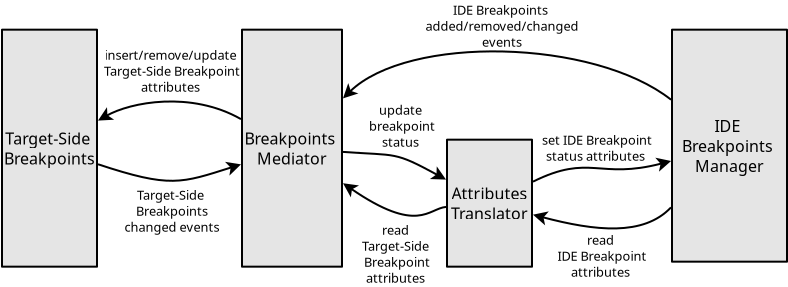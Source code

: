 <?xml version="1.0" encoding="UTF-8"?>
<dia:diagram xmlns:dia="http://www.lysator.liu.se/~alla/dia/">
  <dia:layer name="Background" visible="true">
    <dia:object type="Standard - Box" version="0" id="O0">
      <dia:attribute name="obj_pos">
        <dia:point val="22,13"/>
      </dia:attribute>
      <dia:attribute name="obj_bb">
        <dia:rectangle val="21.95,12.95;27.05,24.9"/>
      </dia:attribute>
      <dia:attribute name="elem_corner">
        <dia:point val="22,13"/>
      </dia:attribute>
      <dia:attribute name="elem_width">
        <dia:real val="5"/>
      </dia:attribute>
      <dia:attribute name="elem_height">
        <dia:real val="11.85"/>
      </dia:attribute>
      <dia:attribute name="inner_color">
        <dia:color val="#e5e5e5"/>
      </dia:attribute>
      <dia:attribute name="show_background">
        <dia:boolean val="true"/>
      </dia:attribute>
      <dia:attribute name="corner_radius">
        <dia:real val="1.175e-38"/>
      </dia:attribute>
    </dia:object>
    <dia:object type="Standard - Box" version="0" id="O1">
      <dia:attribute name="obj_pos">
        <dia:point val="10,13"/>
      </dia:attribute>
      <dia:attribute name="obj_bb">
        <dia:rectangle val="9.95,12.95;14.8,24.9"/>
      </dia:attribute>
      <dia:attribute name="elem_corner">
        <dia:point val="10,13"/>
      </dia:attribute>
      <dia:attribute name="elem_width">
        <dia:real val="4.75"/>
      </dia:attribute>
      <dia:attribute name="elem_height">
        <dia:real val="11.85"/>
      </dia:attribute>
      <dia:attribute name="inner_color">
        <dia:color val="#e5e5e5"/>
      </dia:attribute>
      <dia:attribute name="show_background">
        <dia:boolean val="true"/>
      </dia:attribute>
      <dia:attribute name="corner_radius">
        <dia:real val="1.175e-38"/>
      </dia:attribute>
    </dia:object>
    <dia:object type="Standard - Text" version="1" id="O2">
      <dia:attribute name="obj_pos">
        <dia:point val="12.375,18.925"/>
      </dia:attribute>
      <dia:attribute name="obj_bb">
        <dia:rectangle val="10.203,17.839;14.547,20.011"/>
      </dia:attribute>
      <dia:attribute name="text">
        <dia:composite type="text">
          <dia:attribute name="string">
            <dia:string>#Target-Side 
Breakpoints#</dia:string>
          </dia:attribute>
          <dia:attribute name="font">
            <dia:font family="sans" style="0" name="Helvetica"/>
          </dia:attribute>
          <dia:attribute name="height">
            <dia:real val="1"/>
          </dia:attribute>
          <dia:attribute name="pos">
            <dia:point val="12.375,18.516"/>
          </dia:attribute>
          <dia:attribute name="color">
            <dia:color val="#000000"/>
          </dia:attribute>
          <dia:attribute name="alignment">
            <dia:enum val="1"/>
          </dia:attribute>
        </dia:composite>
      </dia:attribute>
      <dia:attribute name="valign">
        <dia:enum val="2"/>
      </dia:attribute>
      <dia:connections>
        <dia:connection handle="0" to="O1" connection="8"/>
      </dia:connections>
    </dia:object>
    <dia:object type="Standard - Text" version="1" id="O3">
      <dia:attribute name="obj_pos">
        <dia:point val="24.5,18.925"/>
      </dia:attribute>
      <dia:attribute name="obj_bb">
        <dia:rectangle val="22.212,17.839;26.788,20.011"/>
      </dia:attribute>
      <dia:attribute name="text">
        <dia:composite type="text">
          <dia:attribute name="string">
            <dia:string>#Breakpoints 
Mediator#</dia:string>
          </dia:attribute>
          <dia:attribute name="font">
            <dia:font family="sans" style="0" name="Helvetica"/>
          </dia:attribute>
          <dia:attribute name="height">
            <dia:real val="1"/>
          </dia:attribute>
          <dia:attribute name="pos">
            <dia:point val="24.5,18.516"/>
          </dia:attribute>
          <dia:attribute name="color">
            <dia:color val="#000000"/>
          </dia:attribute>
          <dia:attribute name="alignment">
            <dia:enum val="1"/>
          </dia:attribute>
        </dia:composite>
      </dia:attribute>
      <dia:attribute name="valign">
        <dia:enum val="2"/>
      </dia:attribute>
      <dia:connections>
        <dia:connection handle="0" to="O0" connection="8"/>
      </dia:connections>
    </dia:object>
    <dia:object type="Standard - Box" version="0" id="O4">
      <dia:attribute name="obj_pos">
        <dia:point val="32.25,18.5"/>
      </dia:attribute>
      <dia:attribute name="obj_bb">
        <dia:rectangle val="32.2,18.45;36.55,24.9"/>
      </dia:attribute>
      <dia:attribute name="elem_corner">
        <dia:point val="32.25,18.5"/>
      </dia:attribute>
      <dia:attribute name="elem_width">
        <dia:real val="4.25"/>
      </dia:attribute>
      <dia:attribute name="elem_height">
        <dia:real val="6.35"/>
      </dia:attribute>
      <dia:attribute name="inner_color">
        <dia:color val="#e5e5e5"/>
      </dia:attribute>
      <dia:attribute name="show_background">
        <dia:boolean val="true"/>
      </dia:attribute>
      <dia:attribute name="corner_radius">
        <dia:real val="1.175e-38"/>
      </dia:attribute>
    </dia:object>
    <dia:object type="Standard - Text" version="1" id="O5">
      <dia:attribute name="obj_pos">
        <dia:point val="34.375,21.675"/>
      </dia:attribute>
      <dia:attribute name="obj_bb">
        <dia:rectangle val="32.57,20.589;36.18,22.761"/>
      </dia:attribute>
      <dia:attribute name="text">
        <dia:composite type="text">
          <dia:attribute name="string">
            <dia:string>#Attributes
Translator#</dia:string>
          </dia:attribute>
          <dia:attribute name="font">
            <dia:font family="sans" style="0" name="Helvetica"/>
          </dia:attribute>
          <dia:attribute name="height">
            <dia:real val="1"/>
          </dia:attribute>
          <dia:attribute name="pos">
            <dia:point val="34.375,21.266"/>
          </dia:attribute>
          <dia:attribute name="color">
            <dia:color val="#000000"/>
          </dia:attribute>
          <dia:attribute name="alignment">
            <dia:enum val="1"/>
          </dia:attribute>
        </dia:composite>
      </dia:attribute>
      <dia:attribute name="valign">
        <dia:enum val="2"/>
      </dia:attribute>
      <dia:connections>
        <dia:connection handle="0" to="O4" connection="8"/>
      </dia:connections>
    </dia:object>
    <dia:object type="Standard - Box" version="0" id="O6">
      <dia:attribute name="obj_pos">
        <dia:point val="43.5,13"/>
      </dia:attribute>
      <dia:attribute name="obj_bb">
        <dia:rectangle val="43.45,12.95;49.3,24.65"/>
      </dia:attribute>
      <dia:attribute name="elem_corner">
        <dia:point val="43.5,13"/>
      </dia:attribute>
      <dia:attribute name="elem_width">
        <dia:real val="5.75"/>
      </dia:attribute>
      <dia:attribute name="elem_height">
        <dia:real val="11.6"/>
      </dia:attribute>
      <dia:attribute name="inner_color">
        <dia:color val="#e5e5e5"/>
      </dia:attribute>
      <dia:attribute name="show_background">
        <dia:boolean val="true"/>
      </dia:attribute>
      <dia:attribute name="corner_radius">
        <dia:real val="1.175e-38"/>
      </dia:attribute>
    </dia:object>
    <dia:object type="Standard - Text" version="1" id="O7">
      <dia:attribute name="obj_pos">
        <dia:point val="46.375,18.8"/>
      </dia:attribute>
      <dia:attribute name="obj_bb">
        <dia:rectangle val="44.087,17.214;48.663,20.386"/>
      </dia:attribute>
      <dia:attribute name="text">
        <dia:composite type="text">
          <dia:attribute name="string">
            <dia:string>#IDE 
Breakpoints 
Manager#</dia:string>
          </dia:attribute>
          <dia:attribute name="font">
            <dia:font family="sans" style="0" name="Helvetica"/>
          </dia:attribute>
          <dia:attribute name="height">
            <dia:real val="1"/>
          </dia:attribute>
          <dia:attribute name="pos">
            <dia:point val="46.375,17.891"/>
          </dia:attribute>
          <dia:attribute name="color">
            <dia:color val="#000000"/>
          </dia:attribute>
          <dia:attribute name="alignment">
            <dia:enum val="1"/>
          </dia:attribute>
        </dia:composite>
      </dia:attribute>
      <dia:attribute name="valign">
        <dia:enum val="2"/>
      </dia:attribute>
      <dia:connections>
        <dia:connection handle="0" to="O6" connection="8"/>
      </dia:connections>
    </dia:object>
    <dia:object type="Standard - BezierLine" version="0" id="O8">
      <dia:attribute name="obj_pos">
        <dia:point val="46.375,18.8"/>
      </dia:attribute>
      <dia:attribute name="obj_bb">
        <dia:rectangle val="26.664,14.082;43.522,16.827"/>
      </dia:attribute>
      <dia:attribute name="bez_points">
        <dia:point val="46.375,18.8"/>
        <dia:point val="42.5,15.75"/>
        <dia:point val="27.75,15.75"/>
        <dia:point val="24.5,18.925"/>
      </dia:attribute>
      <dia:attribute name="corner_types">
        <dia:enum val="0"/>
        <dia:enum val="0"/>
      </dia:attribute>
      <dia:attribute name="end_arrow">
        <dia:enum val="22"/>
      </dia:attribute>
      <dia:attribute name="end_arrow_length">
        <dia:real val="0.5"/>
      </dia:attribute>
      <dia:attribute name="end_arrow_width">
        <dia:real val="0.5"/>
      </dia:attribute>
      <dia:connections>
        <dia:connection handle="0" to="O6" connection="8"/>
        <dia:connection handle="3" to="O0" connection="8"/>
      </dia:connections>
    </dia:object>
    <dia:object type="Standard - Text" version="1" id="O9">
      <dia:attribute name="obj_pos">
        <dia:point val="35,12.25"/>
      </dia:attribute>
      <dia:attribute name="obj_bb">
        <dia:rectangle val="31.341,11.69;38.676,14.282"/>
      </dia:attribute>
      <dia:attribute name="text">
        <dia:composite type="text">
          <dia:attribute name="string">
            <dia:string>#IDE Breakpoints 
added/removed/changed
events#</dia:string>
          </dia:attribute>
          <dia:attribute name="font">
            <dia:font family="sans" style="0" name="Helvetica"/>
          </dia:attribute>
          <dia:attribute name="height">
            <dia:real val="0.8"/>
          </dia:attribute>
          <dia:attribute name="pos">
            <dia:point val="35,12.25"/>
          </dia:attribute>
          <dia:attribute name="color">
            <dia:color val="#000000"/>
          </dia:attribute>
          <dia:attribute name="alignment">
            <dia:enum val="1"/>
          </dia:attribute>
        </dia:composite>
      </dia:attribute>
      <dia:attribute name="valign">
        <dia:enum val="3"/>
      </dia:attribute>
    </dia:object>
    <dia:object type="Standard - BezierLine" version="0" id="O10">
      <dia:attribute name="obj_pos">
        <dia:point val="34.375,21.675"/>
      </dia:attribute>
      <dia:attribute name="obj_bb">
        <dia:rectangle val="36.481,19.069;43.63,20.665"/>
      </dia:attribute>
      <dia:attribute name="bez_points">
        <dia:point val="34.375,21.675"/>
        <dia:point val="37.25,20.25"/>
        <dia:point val="42.75,19.75"/>
        <dia:point val="46.375,18.8"/>
      </dia:attribute>
      <dia:attribute name="corner_types">
        <dia:enum val="0"/>
        <dia:enum val="0"/>
      </dia:attribute>
      <dia:attribute name="end_arrow">
        <dia:enum val="22"/>
      </dia:attribute>
      <dia:attribute name="end_arrow_length">
        <dia:real val="0.5"/>
      </dia:attribute>
      <dia:attribute name="end_arrow_width">
        <dia:real val="0.5"/>
      </dia:attribute>
      <dia:connections>
        <dia:connection handle="0" to="O4" connection="8"/>
        <dia:connection handle="3" to="O6" connection="8"/>
      </dia:connections>
    </dia:object>
    <dia:object type="Standard - Text" version="1" id="O11">
      <dia:attribute name="obj_pos">
        <dia:point val="39.75,18.75"/>
      </dia:attribute>
      <dia:attribute name="obj_bb">
        <dia:rectangle val="37.044,18.19;42.473,19.982"/>
      </dia:attribute>
      <dia:attribute name="text">
        <dia:composite type="text">
          <dia:attribute name="string">
            <dia:string>#set IDE Breakpoint
status attributes #</dia:string>
          </dia:attribute>
          <dia:attribute name="font">
            <dia:font family="sans" style="0" name="Helvetica"/>
          </dia:attribute>
          <dia:attribute name="height">
            <dia:real val="0.8"/>
          </dia:attribute>
          <dia:attribute name="pos">
            <dia:point val="39.75,18.75"/>
          </dia:attribute>
          <dia:attribute name="color">
            <dia:color val="#000000"/>
          </dia:attribute>
          <dia:attribute name="alignment">
            <dia:enum val="1"/>
          </dia:attribute>
        </dia:composite>
      </dia:attribute>
      <dia:attribute name="valign">
        <dia:enum val="3"/>
      </dia:attribute>
    </dia:object>
    <dia:object type="Standard - BezierLine" version="0" id="O12">
      <dia:attribute name="obj_pos">
        <dia:point val="24.5,18.925"/>
      </dia:attribute>
      <dia:attribute name="obj_bb">
        <dia:rectangle val="26.995,19.057;32.483,20.958"/>
      </dia:attribute>
      <dia:attribute name="bez_points">
        <dia:point val="24.5,18.925"/>
        <dia:point val="27.25,19.125"/>
        <dia:point val="31.75,20.25"/>
        <dia:point val="34.375,21.675"/>
      </dia:attribute>
      <dia:attribute name="corner_types">
        <dia:enum val="0"/>
        <dia:enum val="0"/>
      </dia:attribute>
      <dia:attribute name="end_arrow">
        <dia:enum val="22"/>
      </dia:attribute>
      <dia:attribute name="end_arrow_length">
        <dia:real val="0.5"/>
      </dia:attribute>
      <dia:attribute name="end_arrow_width">
        <dia:real val="0.5"/>
      </dia:attribute>
      <dia:connections>
        <dia:connection handle="0" to="O0" connection="8"/>
        <dia:connection handle="3" to="O4" connection="8"/>
      </dia:connections>
    </dia:object>
    <dia:object type="Standard - Text" version="1" id="O13">
      <dia:attribute name="obj_pos">
        <dia:point val="30,17.25"/>
      </dia:attribute>
      <dia:attribute name="obj_bb">
        <dia:rectangle val="28.431,16.69;31.586,19.282"/>
      </dia:attribute>
      <dia:attribute name="text">
        <dia:composite type="text">
          <dia:attribute name="string">
            <dia:string>#update 
breakpoint
status #</dia:string>
          </dia:attribute>
          <dia:attribute name="font">
            <dia:font family="sans" style="0" name="Helvetica"/>
          </dia:attribute>
          <dia:attribute name="height">
            <dia:real val="0.8"/>
          </dia:attribute>
          <dia:attribute name="pos">
            <dia:point val="30,17.25"/>
          </dia:attribute>
          <dia:attribute name="color">
            <dia:color val="#000000"/>
          </dia:attribute>
          <dia:attribute name="alignment">
            <dia:enum val="1"/>
          </dia:attribute>
        </dia:composite>
      </dia:attribute>
      <dia:attribute name="valign">
        <dia:enum val="3"/>
      </dia:attribute>
    </dia:object>
    <dia:object type="Standard - BezierLine" version="0" id="O14">
      <dia:attribute name="obj_pos">
        <dia:point val="46.375,18.8"/>
      </dia:attribute>
      <dia:attribute name="obj_bb">
        <dia:rectangle val="36.373,21.753;43.52,22.971"/>
      </dia:attribute>
      <dia:attribute name="bez_points">
        <dia:point val="46.375,18.8"/>
        <dia:point val="45,20.25"/>
        <dia:point val="37.5,22.5"/>
        <dia:point val="34.375,21.675"/>
      </dia:attribute>
      <dia:attribute name="corner_types">
        <dia:enum val="0"/>
        <dia:enum val="0"/>
      </dia:attribute>
      <dia:attribute name="end_arrow">
        <dia:enum val="22"/>
      </dia:attribute>
      <dia:attribute name="end_arrow_length">
        <dia:real val="0.5"/>
      </dia:attribute>
      <dia:attribute name="end_arrow_width">
        <dia:real val="0.5"/>
      </dia:attribute>
      <dia:connections>
        <dia:connection handle="0" to="O6" connection="8"/>
        <dia:connection handle="3" to="O4" connection="8"/>
      </dia:connections>
    </dia:object>
    <dia:object type="Standard - Text" version="1" id="O15">
      <dia:attribute name="obj_pos">
        <dia:point val="40,23.75"/>
      </dia:attribute>
      <dia:attribute name="obj_bb">
        <dia:rectangle val="37.83,23.19;42.187,25.782"/>
      </dia:attribute>
      <dia:attribute name="text">
        <dia:composite type="text">
          <dia:attribute name="string">
            <dia:string>#read 
IDE Breakpoint
attributes #</dia:string>
          </dia:attribute>
          <dia:attribute name="font">
            <dia:font family="sans" style="0" name="Helvetica"/>
          </dia:attribute>
          <dia:attribute name="height">
            <dia:real val="0.8"/>
          </dia:attribute>
          <dia:attribute name="pos">
            <dia:point val="40,23.75"/>
          </dia:attribute>
          <dia:attribute name="color">
            <dia:color val="#000000"/>
          </dia:attribute>
          <dia:attribute name="alignment">
            <dia:enum val="1"/>
          </dia:attribute>
        </dia:composite>
      </dia:attribute>
      <dia:attribute name="valign">
        <dia:enum val="3"/>
      </dia:attribute>
    </dia:object>
    <dia:object type="Standard - BezierLine" version="0" id="O16">
      <dia:attribute name="obj_pos">
        <dia:point val="34.375,21.675"/>
      </dia:attribute>
      <dia:attribute name="obj_bb">
        <dia:rectangle val="26.726,20.236;32.254,22.313"/>
      </dia:attribute>
      <dia:attribute name="bez_points">
        <dia:point val="34.375,21.675"/>
        <dia:point val="33.5,21.75"/>
        <dia:point val="28.25,21.5"/>
        <dia:point val="24.5,18.925"/>
      </dia:attribute>
      <dia:attribute name="corner_types">
        <dia:enum val="0"/>
        <dia:enum val="0"/>
      </dia:attribute>
      <dia:attribute name="end_arrow">
        <dia:enum val="22"/>
      </dia:attribute>
      <dia:attribute name="end_arrow_length">
        <dia:real val="0.5"/>
      </dia:attribute>
      <dia:attribute name="end_arrow_width">
        <dia:real val="0.5"/>
      </dia:attribute>
      <dia:connections>
        <dia:connection handle="0" to="O4" connection="8"/>
        <dia:connection handle="3" to="O0" connection="8"/>
      </dia:connections>
    </dia:object>
    <dia:object type="Standard - Text" version="1" id="O17">
      <dia:attribute name="obj_pos">
        <dia:point val="29.75,23.25"/>
      </dia:attribute>
      <dia:attribute name="obj_bb">
        <dia:rectangle val="28.022,22.69;31.495,26.082"/>
      </dia:attribute>
      <dia:attribute name="text">
        <dia:composite type="text">
          <dia:attribute name="string">
            <dia:string>#read 
Target-Side 
Breakpoint
attributes #</dia:string>
          </dia:attribute>
          <dia:attribute name="font">
            <dia:font family="sans" style="0" name="Helvetica"/>
          </dia:attribute>
          <dia:attribute name="height">
            <dia:real val="0.8"/>
          </dia:attribute>
          <dia:attribute name="pos">
            <dia:point val="29.75,23.25"/>
          </dia:attribute>
          <dia:attribute name="color">
            <dia:color val="#000000"/>
          </dia:attribute>
          <dia:attribute name="alignment">
            <dia:enum val="1"/>
          </dia:attribute>
        </dia:composite>
      </dia:attribute>
      <dia:attribute name="valign">
        <dia:enum val="3"/>
      </dia:attribute>
    </dia:object>
    <dia:object type="Standard - BezierLine" version="0" id="O18">
      <dia:attribute name="obj_pos">
        <dia:point val="24.5,18.925"/>
      </dia:attribute>
      <dia:attribute name="obj_bb">
        <dia:rectangle val="14.509,16.561;22.018,18.004"/>
      </dia:attribute>
      <dia:attribute name="bez_points">
        <dia:point val="24.5,18.925"/>
        <dia:point val="22,17.5"/>
        <dia:point val="14,18"/>
        <dia:point val="12.375,18.925"/>
      </dia:attribute>
      <dia:attribute name="corner_types">
        <dia:enum val="0"/>
        <dia:enum val="0"/>
      </dia:attribute>
      <dia:attribute name="end_arrow">
        <dia:enum val="22"/>
      </dia:attribute>
      <dia:attribute name="end_arrow_length">
        <dia:real val="0.5"/>
      </dia:attribute>
      <dia:attribute name="end_arrow_width">
        <dia:real val="0.5"/>
      </dia:attribute>
      <dia:connections>
        <dia:connection handle="0" to="O0" connection="8"/>
        <dia:connection handle="3" to="O1" connection="8"/>
      </dia:connections>
    </dia:object>
    <dia:object type="Standard - Text" version="1" id="O19">
      <dia:attribute name="obj_pos">
        <dia:point val="18.5,14.5"/>
      </dia:attribute>
      <dia:attribute name="obj_bb">
        <dia:rectangle val="15.188,13.94;21.828,16.532"/>
      </dia:attribute>
      <dia:attribute name="text">
        <dia:composite type="text">
          <dia:attribute name="string">
            <dia:string>#insert/remove/update 
Target-Side Breakpoint
attributes #</dia:string>
          </dia:attribute>
          <dia:attribute name="font">
            <dia:font family="sans" style="0" name="Helvetica"/>
          </dia:attribute>
          <dia:attribute name="height">
            <dia:real val="0.8"/>
          </dia:attribute>
          <dia:attribute name="pos">
            <dia:point val="18.5,14.5"/>
          </dia:attribute>
          <dia:attribute name="color">
            <dia:color val="#000000"/>
          </dia:attribute>
          <dia:attribute name="alignment">
            <dia:enum val="1"/>
          </dia:attribute>
        </dia:composite>
      </dia:attribute>
      <dia:attribute name="valign">
        <dia:enum val="3"/>
      </dia:attribute>
    </dia:object>
    <dia:object type="Standard - BezierLine" version="0" id="O20">
      <dia:attribute name="obj_pos">
        <dia:point val="12.375,18.925"/>
      </dia:attribute>
      <dia:attribute name="obj_bb">
        <dia:rectangle val="14.736,19.241;22.148,20.589"/>
      </dia:attribute>
      <dia:attribute name="bez_points">
        <dia:point val="12.375,18.925"/>
        <dia:point val="16,20.125"/>
        <dia:point val="21.5,19.875"/>
        <dia:point val="24.5,18.925"/>
      </dia:attribute>
      <dia:attribute name="corner_types">
        <dia:enum val="0"/>
        <dia:enum val="0"/>
      </dia:attribute>
      <dia:attribute name="end_arrow">
        <dia:enum val="22"/>
      </dia:attribute>
      <dia:attribute name="end_arrow_length">
        <dia:real val="0.5"/>
      </dia:attribute>
      <dia:attribute name="end_arrow_width">
        <dia:real val="0.5"/>
      </dia:attribute>
      <dia:connections>
        <dia:connection handle="0" to="O1" connection="8"/>
        <dia:connection handle="3" to="O0" connection="8"/>
      </dia:connections>
    </dia:object>
    <dia:object type="Standard - Text" version="1" id="O21">
      <dia:attribute name="obj_pos">
        <dia:point val="18.5,21.5"/>
      </dia:attribute>
      <dia:attribute name="obj_bb">
        <dia:rectangle val="16.17,20.94;20.847,23.532"/>
      </dia:attribute>
      <dia:attribute name="text">
        <dia:composite type="text">
          <dia:attribute name="string">
            <dia:string>#Target-Side 
Breakpoints
changed events#</dia:string>
          </dia:attribute>
          <dia:attribute name="font">
            <dia:font family="sans" style="0" name="Helvetica"/>
          </dia:attribute>
          <dia:attribute name="height">
            <dia:real val="0.8"/>
          </dia:attribute>
          <dia:attribute name="pos">
            <dia:point val="18.5,21.5"/>
          </dia:attribute>
          <dia:attribute name="color">
            <dia:color val="#000000"/>
          </dia:attribute>
          <dia:attribute name="alignment">
            <dia:enum val="1"/>
          </dia:attribute>
        </dia:composite>
      </dia:attribute>
      <dia:attribute name="valign">
        <dia:enum val="3"/>
      </dia:attribute>
    </dia:object>
  </dia:layer>
</dia:diagram>

